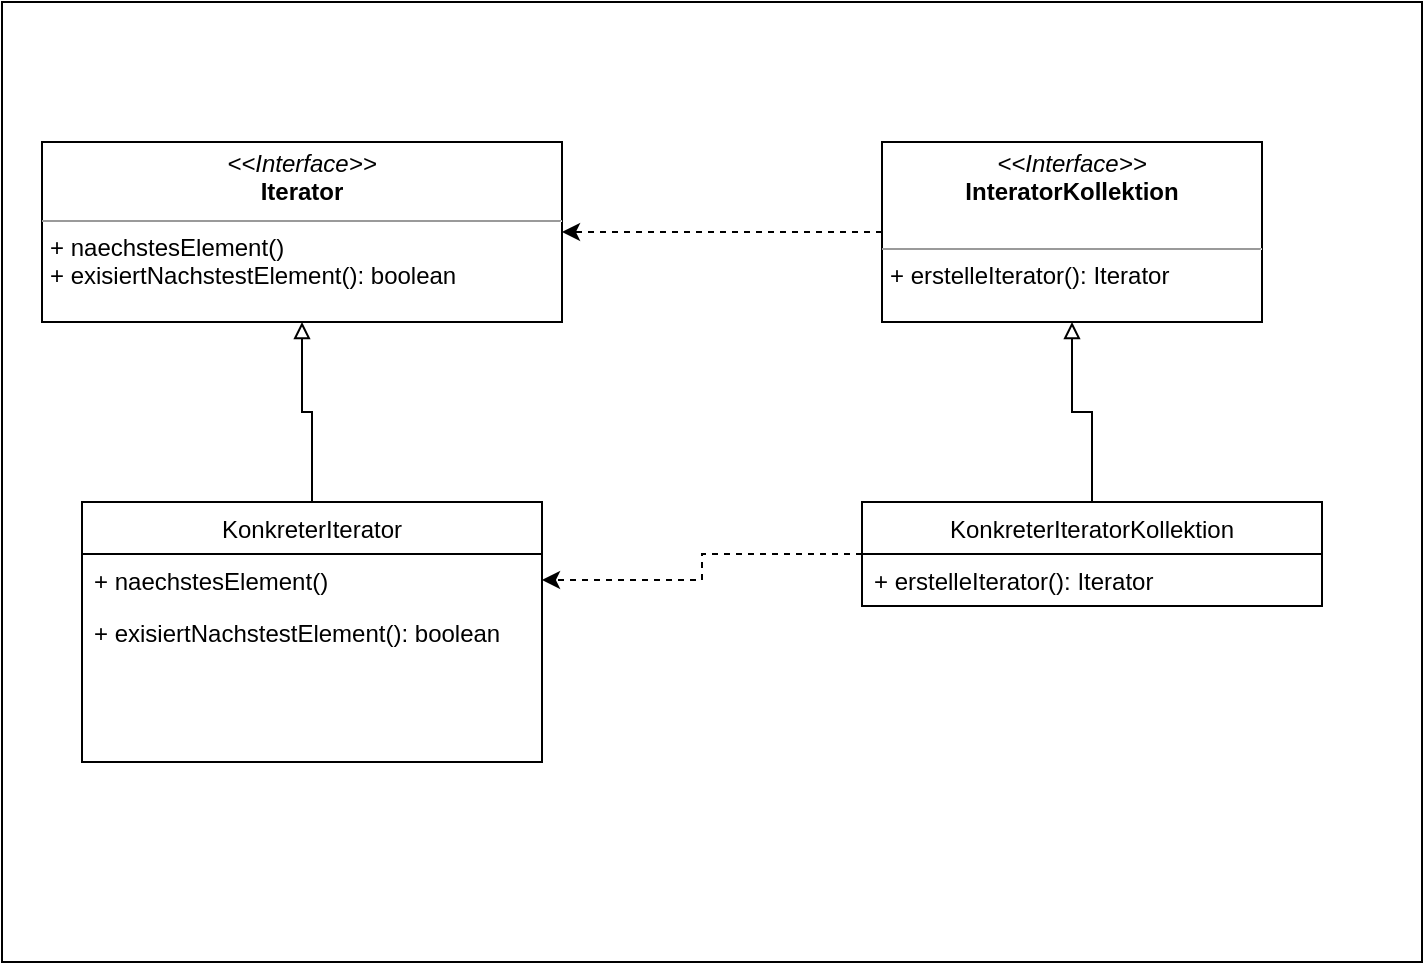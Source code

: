 <mxfile version="16.6.4" type="device"><diagram id="ahAQNfe2-pXD7uEvkRPn" name="Page-1"><mxGraphModel dx="1422" dy="762" grid="1" gridSize="10" guides="1" tooltips="1" connect="1" arrows="1" fold="1" page="1" pageScale="1" pageWidth="827" pageHeight="1169" math="0" shadow="0"><root><mxCell id="0"/><mxCell id="1" parent="0"/><mxCell id="90N7zXn3cLuEO_fFkqHW-15" value="" style="rounded=0;whiteSpace=wrap;html=1;" vertex="1" parent="1"><mxGeometry x="20" y="90" width="710" height="480" as="geometry"/></mxCell><mxCell id="90N7zXn3cLuEO_fFkqHW-1" value="&lt;p style=&quot;margin: 0px ; margin-top: 4px ; text-align: center&quot;&gt;&lt;i&gt;&amp;lt;&amp;lt;Interface&amp;gt;&amp;gt;&lt;/i&gt;&lt;br&gt;&lt;b&gt;Iterator&lt;/b&gt;&lt;/p&gt;&lt;hr size=&quot;1&quot;&gt;&lt;p style=&quot;margin: 0px ; margin-left: 4px&quot;&gt;+ naechstesElement()&lt;br&gt;+ exisiertNachstestElement(): boolean&lt;/p&gt;" style="verticalAlign=top;align=left;overflow=fill;fontSize=12;fontFamily=Helvetica;html=1;" vertex="1" parent="1"><mxGeometry x="40" y="160" width="260" height="90" as="geometry"/></mxCell><mxCell id="90N7zXn3cLuEO_fFkqHW-6" style="edgeStyle=orthogonalEdgeStyle;rounded=0;orthogonalLoop=1;jettySize=auto;html=1;entryX=0.5;entryY=1;entryDx=0;entryDy=0;endArrow=block;endFill=0;" edge="1" parent="1" source="90N7zXn3cLuEO_fFkqHW-2" target="90N7zXn3cLuEO_fFkqHW-1"><mxGeometry relative="1" as="geometry"/></mxCell><mxCell id="90N7zXn3cLuEO_fFkqHW-2" value="KonkreterIterator" style="swimlane;fontStyle=0;childLayout=stackLayout;horizontal=1;startSize=26;fillColor=none;horizontalStack=0;resizeParent=1;resizeParentMax=0;resizeLast=0;collapsible=1;marginBottom=0;" vertex="1" parent="1"><mxGeometry x="60" y="340" width="230" height="130" as="geometry"/></mxCell><mxCell id="90N7zXn3cLuEO_fFkqHW-3" value="+ naechstesElement()" style="text;strokeColor=none;fillColor=none;align=left;verticalAlign=top;spacingLeft=4;spacingRight=4;overflow=hidden;rotatable=0;points=[[0,0.5],[1,0.5]];portConstraint=eastwest;" vertex="1" parent="90N7zXn3cLuEO_fFkqHW-2"><mxGeometry y="26" width="230" height="26" as="geometry"/></mxCell><mxCell id="90N7zXn3cLuEO_fFkqHW-4" value="+ exisiertNachstestElement(): boolean" style="text;strokeColor=none;fillColor=none;align=left;verticalAlign=top;spacingLeft=4;spacingRight=4;overflow=hidden;rotatable=0;points=[[0,0.5],[1,0.5]];portConstraint=eastwest;" vertex="1" parent="90N7zXn3cLuEO_fFkqHW-2"><mxGeometry y="52" width="230" height="78" as="geometry"/></mxCell><mxCell id="90N7zXn3cLuEO_fFkqHW-8" style="edgeStyle=orthogonalEdgeStyle;rounded=0;orthogonalLoop=1;jettySize=auto;html=1;entryX=1;entryY=0.5;entryDx=0;entryDy=0;endArrow=classic;endFill=1;dashed=1;" edge="1" parent="1" source="90N7zXn3cLuEO_fFkqHW-7" target="90N7zXn3cLuEO_fFkqHW-1"><mxGeometry relative="1" as="geometry"/></mxCell><mxCell id="90N7zXn3cLuEO_fFkqHW-7" value="&lt;p style=&quot;margin: 0px ; margin-top: 4px ; text-align: center&quot;&gt;&lt;i&gt;&amp;lt;&amp;lt;Interface&amp;gt;&amp;gt;&lt;/i&gt;&lt;br&gt;&lt;b&gt;InteratorKollektion&lt;/b&gt;&lt;/p&gt;&lt;p style=&quot;margin: 0px ; margin-left: 4px&quot;&gt;&lt;br&gt;&lt;/p&gt;&lt;hr size=&quot;1&quot;&gt;&lt;p style=&quot;margin: 0px ; margin-left: 4px&quot;&gt;+ erstelleIterator(): Iterator&lt;br&gt;&lt;br&gt;&lt;/p&gt;" style="verticalAlign=top;align=left;overflow=fill;fontSize=12;fontFamily=Helvetica;html=1;" vertex="1" parent="1"><mxGeometry x="460" y="160" width="190" height="90" as="geometry"/></mxCell><mxCell id="90N7zXn3cLuEO_fFkqHW-13" style="edgeStyle=orthogonalEdgeStyle;rounded=0;orthogonalLoop=1;jettySize=auto;html=1;entryX=0.5;entryY=1;entryDx=0;entryDy=0;endArrow=block;endFill=0;" edge="1" parent="1" source="90N7zXn3cLuEO_fFkqHW-10" target="90N7zXn3cLuEO_fFkqHW-7"><mxGeometry relative="1" as="geometry"/></mxCell><mxCell id="90N7zXn3cLuEO_fFkqHW-14" style="edgeStyle=orthogonalEdgeStyle;rounded=0;orthogonalLoop=1;jettySize=auto;html=1;entryX=1;entryY=0.5;entryDx=0;entryDy=0;endArrow=classic;endFill=1;dashed=1;" edge="1" parent="1" source="90N7zXn3cLuEO_fFkqHW-10" target="90N7zXn3cLuEO_fFkqHW-3"><mxGeometry relative="1" as="geometry"/></mxCell><mxCell id="90N7zXn3cLuEO_fFkqHW-10" value="KonkreterIteratorKollektion" style="swimlane;fontStyle=0;childLayout=stackLayout;horizontal=1;startSize=26;fillColor=none;horizontalStack=0;resizeParent=1;resizeParentMax=0;resizeLast=0;collapsible=1;marginBottom=0;" vertex="1" parent="1"><mxGeometry x="450" y="340" width="230" height="52" as="geometry"/></mxCell><mxCell id="90N7zXn3cLuEO_fFkqHW-11" value="+ erstelleIterator(): Iterator" style="text;strokeColor=none;fillColor=none;align=left;verticalAlign=top;spacingLeft=4;spacingRight=4;overflow=hidden;rotatable=0;points=[[0,0.5],[1,0.5]];portConstraint=eastwest;" vertex="1" parent="90N7zXn3cLuEO_fFkqHW-10"><mxGeometry y="26" width="230" height="26" as="geometry"/></mxCell></root></mxGraphModel></diagram></mxfile>